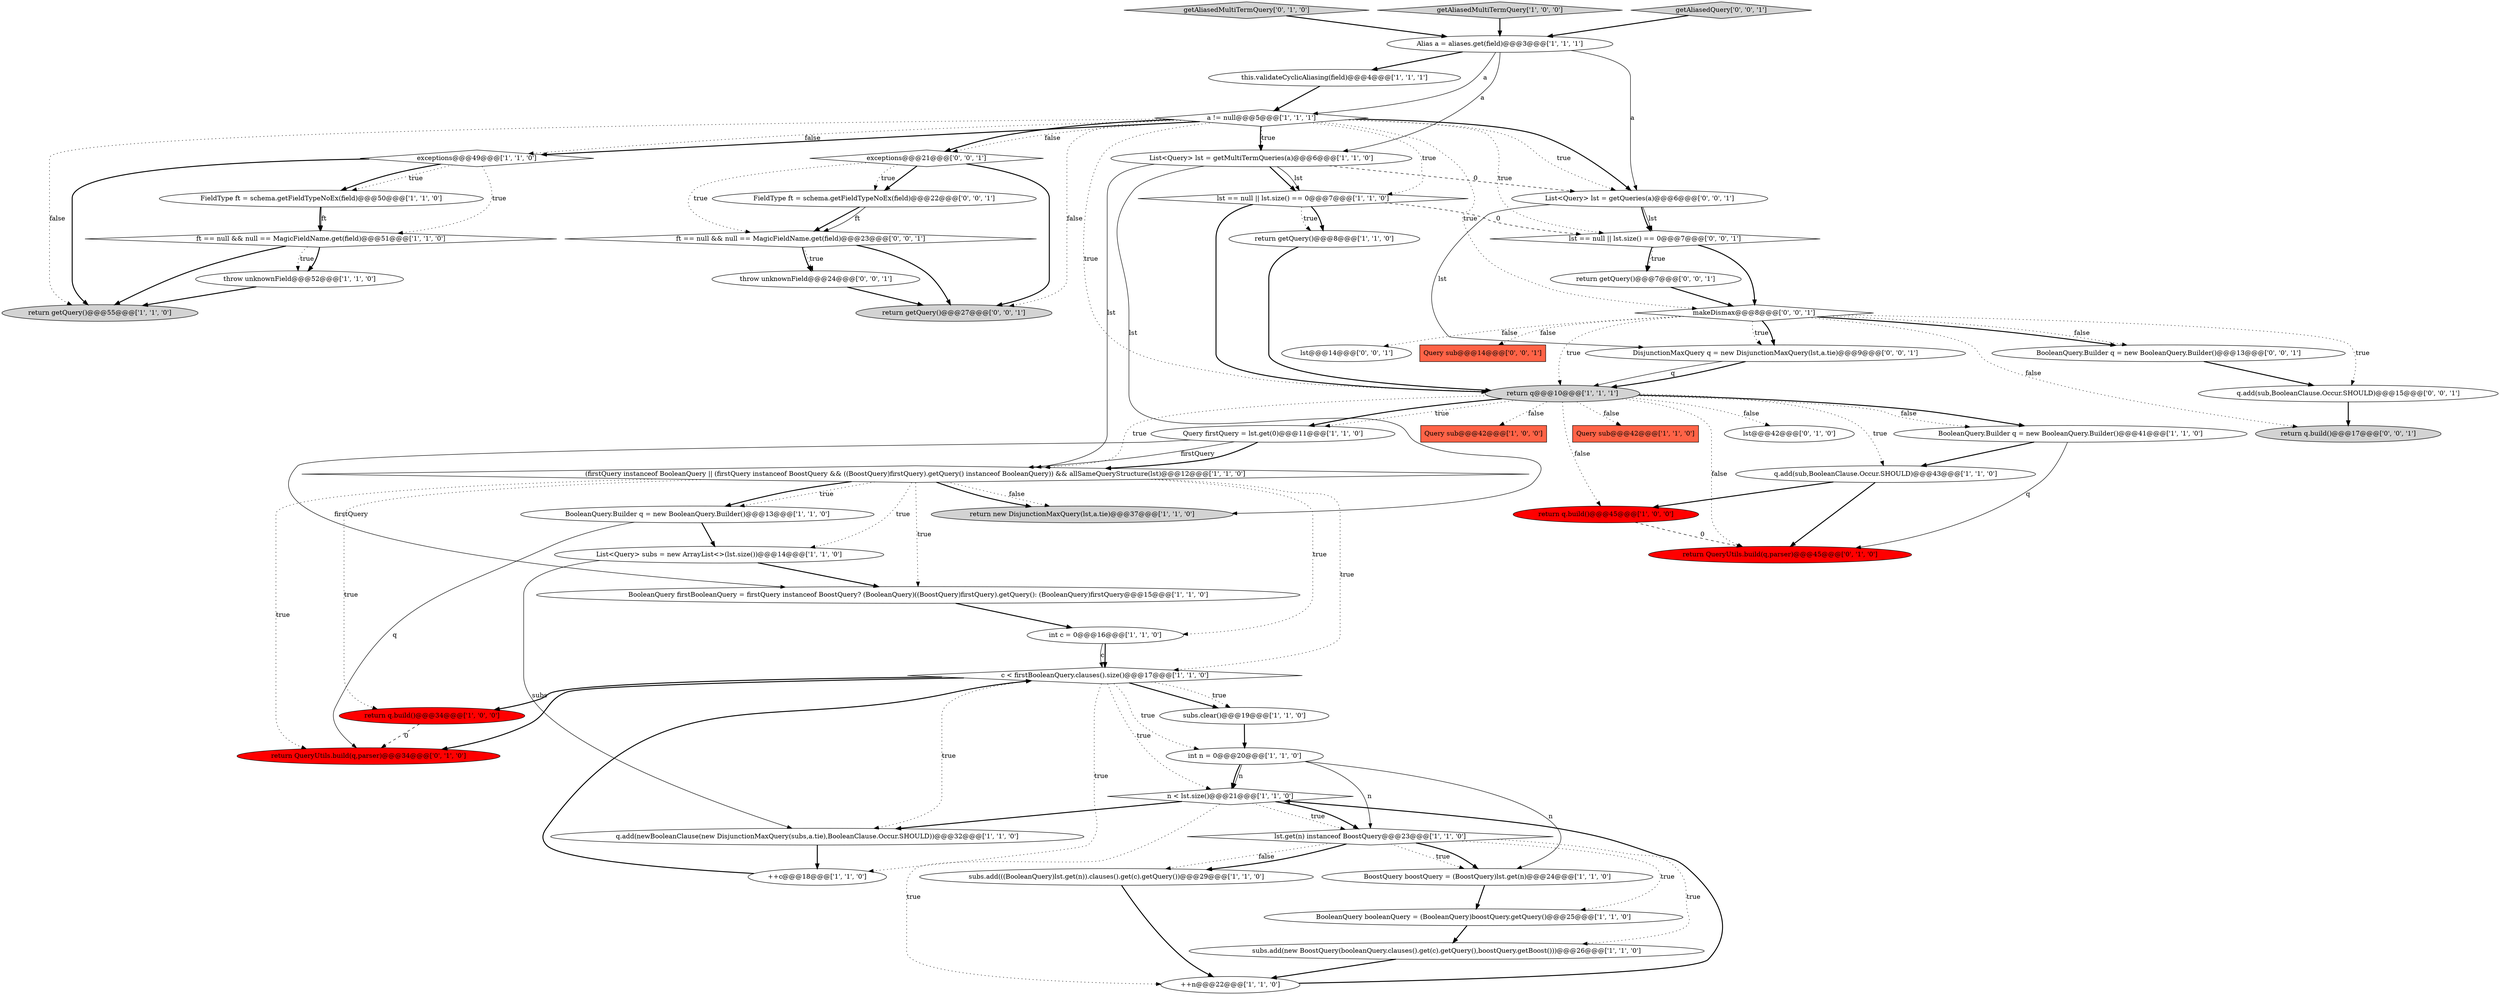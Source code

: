 digraph {
41 [style = filled, label = "getAliasedMultiTermQuery['0', '1', '0']", fillcolor = lightgray, shape = diamond image = "AAA0AAABBB2BBB"];
1 [style = filled, label = "getAliasedMultiTermQuery['1', '0', '0']", fillcolor = lightgray, shape = diamond image = "AAA0AAABBB1BBB"];
31 [style = filled, label = "Query sub@@@42@@@['1', '1', '0']", fillcolor = tomato, shape = box image = "AAA0AAABBB1BBB"];
25 [style = filled, label = "subs.add(((BooleanQuery)lst.get(n)).clauses().get(c).getQuery())@@@29@@@['1', '1', '0']", fillcolor = white, shape = ellipse image = "AAA0AAABBB1BBB"];
30 [style = filled, label = "BooleanQuery booleanQuery = (BooleanQuery)boostQuery.getQuery()@@@25@@@['1', '1', '0']", fillcolor = white, shape = ellipse image = "AAA0AAABBB1BBB"];
45 [style = filled, label = "throw unknownField@@@24@@@['0', '0', '1']", fillcolor = white, shape = ellipse image = "AAA0AAABBB3BBB"];
50 [style = filled, label = "Query sub@@@14@@@['0', '0', '1']", fillcolor = tomato, shape = box image = "AAA0AAABBB3BBB"];
10 [style = filled, label = "List<Query> lst = getMultiTermQueries(a)@@@6@@@['1', '1', '0']", fillcolor = white, shape = ellipse image = "AAA0AAABBB1BBB"];
2 [style = filled, label = "lst == null || lst.size() == 0@@@7@@@['1', '1', '0']", fillcolor = white, shape = diamond image = "AAA0AAABBB1BBB"];
35 [style = filled, label = "FieldType ft = schema.getFieldTypeNoEx(field)@@@50@@@['1', '1', '0']", fillcolor = white, shape = ellipse image = "AAA0AAABBB1BBB"];
37 [style = filled, label = "return new DisjunctionMaxQuery(lst,a.tie)@@@37@@@['1', '1', '0']", fillcolor = lightgray, shape = ellipse image = "AAA0AAABBB1BBB"];
49 [style = filled, label = "getAliasedQuery['0', '0', '1']", fillcolor = lightgray, shape = diamond image = "AAA0AAABBB3BBB"];
29 [style = filled, label = "q.add(newBooleanClause(new DisjunctionMaxQuery(subs,a.tie),BooleanClause.Occur.SHOULD))@@@32@@@['1', '1', '0']", fillcolor = white, shape = ellipse image = "AAA0AAABBB1BBB"];
44 [style = filled, label = "List<Query> lst = getQueries(a)@@@6@@@['0', '0', '1']", fillcolor = white, shape = ellipse image = "AAA0AAABBB3BBB"];
52 [style = filled, label = "q.add(sub,BooleanClause.Occur.SHOULD)@@@15@@@['0', '0', '1']", fillcolor = white, shape = ellipse image = "AAA0AAABBB3BBB"];
8 [style = filled, label = "exceptions@@@49@@@['1', '1', '0']", fillcolor = white, shape = diamond image = "AAA0AAABBB1BBB"];
22 [style = filled, label = "c < firstBooleanQuery.clauses().size()@@@17@@@['1', '1', '0']", fillcolor = white, shape = diamond image = "AAA0AAABBB1BBB"];
18 [style = filled, label = "BooleanQuery.Builder q = new BooleanQuery.Builder()@@@41@@@['1', '1', '0']", fillcolor = white, shape = ellipse image = "AAA0AAABBB1BBB"];
42 [style = filled, label = "makeDismax@@@8@@@['0', '0', '1']", fillcolor = white, shape = diamond image = "AAA0AAABBB3BBB"];
9 [style = filled, label = "BooleanQuery firstBooleanQuery = firstQuery instanceof BoostQuery? (BooleanQuery)((BoostQuery)firstQuery).getQuery(): (BooleanQuery)firstQuery@@@15@@@['1', '1', '0']", fillcolor = white, shape = ellipse image = "AAA0AAABBB1BBB"];
40 [style = filled, label = "return QueryUtils.build(q,parser)@@@34@@@['0', '1', '0']", fillcolor = red, shape = ellipse image = "AAA1AAABBB2BBB"];
3 [style = filled, label = "return getQuery()@@@8@@@['1', '1', '0']", fillcolor = white, shape = ellipse image = "AAA0AAABBB1BBB"];
12 [style = filled, label = "this.validateCyclicAliasing(field)@@@4@@@['1', '1', '1']", fillcolor = white, shape = ellipse image = "AAA0AAABBB1BBB"];
39 [style = filled, label = "lst@@@42@@@['0', '1', '0']", fillcolor = white, shape = ellipse image = "AAA0AAABBB2BBB"];
0 [style = filled, label = "int c = 0@@@16@@@['1', '1', '0']", fillcolor = white, shape = ellipse image = "AAA0AAABBB1BBB"];
36 [style = filled, label = "return getQuery()@@@55@@@['1', '1', '0']", fillcolor = lightgray, shape = ellipse image = "AAA0AAABBB1BBB"];
55 [style = filled, label = "return q.build()@@@17@@@['0', '0', '1']", fillcolor = lightgray, shape = ellipse image = "AAA0AAABBB3BBB"];
14 [style = filled, label = "subs.add(new BoostQuery(booleanQuery.clauses().get(c).getQuery(),boostQuery.getBoost()))@@@26@@@['1', '1', '0']", fillcolor = white, shape = ellipse image = "AAA0AAABBB1BBB"];
11 [style = filled, label = "n < lst.size()@@@21@@@['1', '1', '0']", fillcolor = white, shape = diamond image = "AAA0AAABBB1BBB"];
23 [style = filled, label = "int n = 0@@@20@@@['1', '1', '0']", fillcolor = white, shape = ellipse image = "AAA0AAABBB1BBB"];
24 [style = filled, label = "Query firstQuery = lst.get(0)@@@11@@@['1', '1', '0']", fillcolor = white, shape = ellipse image = "AAA0AAABBB1BBB"];
34 [style = filled, label = "q.add(sub,BooleanClause.Occur.SHOULD)@@@43@@@['1', '1', '0']", fillcolor = white, shape = ellipse image = "AAA0AAABBB1BBB"];
20 [style = filled, label = "return q.build()@@@45@@@['1', '0', '0']", fillcolor = red, shape = ellipse image = "AAA1AAABBB1BBB"];
4 [style = filled, label = "(firstQuery instanceof BooleanQuery || (firstQuery instanceof BoostQuery && ((BoostQuery)firstQuery).getQuery() instanceof BooleanQuery)) && allSameQueryStructure(lst)@@@12@@@['1', '1', '0']", fillcolor = white, shape = diamond image = "AAA0AAABBB1BBB"];
46 [style = filled, label = "BooleanQuery.Builder q = new BooleanQuery.Builder()@@@13@@@['0', '0', '1']", fillcolor = white, shape = ellipse image = "AAA0AAABBB3BBB"];
47 [style = filled, label = "exceptions@@@21@@@['0', '0', '1']", fillcolor = white, shape = diamond image = "AAA0AAABBB3BBB"];
56 [style = filled, label = "lst == null || lst.size() == 0@@@7@@@['0', '0', '1']", fillcolor = white, shape = diamond image = "AAA0AAABBB3BBB"];
6 [style = filled, label = "return q.build()@@@34@@@['1', '0', '0']", fillcolor = red, shape = ellipse image = "AAA1AAABBB1BBB"];
53 [style = filled, label = "ft == null && null == MagicFieldName.get(field)@@@23@@@['0', '0', '1']", fillcolor = white, shape = diamond image = "AAA0AAABBB3BBB"];
5 [style = filled, label = "List<Query> subs = new ArrayList<>(lst.size())@@@14@@@['1', '1', '0']", fillcolor = white, shape = ellipse image = "AAA0AAABBB1BBB"];
21 [style = filled, label = "a != null@@@5@@@['1', '1', '1']", fillcolor = white, shape = diamond image = "AAA0AAABBB1BBB"];
26 [style = filled, label = "Query sub@@@42@@@['1', '0', '0']", fillcolor = tomato, shape = box image = "AAA0AAABBB1BBB"];
54 [style = filled, label = "return getQuery()@@@7@@@['0', '0', '1']", fillcolor = white, shape = ellipse image = "AAA0AAABBB3BBB"];
27 [style = filled, label = "Alias a = aliases.get(field)@@@3@@@['1', '1', '1']", fillcolor = white, shape = ellipse image = "AAA0AAABBB1BBB"];
38 [style = filled, label = "return QueryUtils.build(q,parser)@@@45@@@['0', '1', '0']", fillcolor = red, shape = ellipse image = "AAA1AAABBB2BBB"];
51 [style = filled, label = "FieldType ft = schema.getFieldTypeNoEx(field)@@@22@@@['0', '0', '1']", fillcolor = white, shape = ellipse image = "AAA0AAABBB3BBB"];
33 [style = filled, label = "throw unknownField@@@52@@@['1', '1', '0']", fillcolor = white, shape = ellipse image = "AAA0AAABBB1BBB"];
17 [style = filled, label = "++n@@@22@@@['1', '1', '0']", fillcolor = white, shape = ellipse image = "AAA0AAABBB1BBB"];
43 [style = filled, label = "lst@@@14@@@['0', '0', '1']", fillcolor = white, shape = ellipse image = "AAA0AAABBB3BBB"];
57 [style = filled, label = "DisjunctionMaxQuery q = new DisjunctionMaxQuery(lst,a.tie)@@@9@@@['0', '0', '1']", fillcolor = white, shape = ellipse image = "AAA0AAABBB3BBB"];
48 [style = filled, label = "return getQuery()@@@27@@@['0', '0', '1']", fillcolor = lightgray, shape = ellipse image = "AAA0AAABBB3BBB"];
16 [style = filled, label = "subs.clear()@@@19@@@['1', '1', '0']", fillcolor = white, shape = ellipse image = "AAA0AAABBB1BBB"];
15 [style = filled, label = "ft == null && null == MagicFieldName.get(field)@@@51@@@['1', '1', '0']", fillcolor = white, shape = diamond image = "AAA0AAABBB1BBB"];
19 [style = filled, label = "++c@@@18@@@['1', '1', '0']", fillcolor = white, shape = ellipse image = "AAA0AAABBB1BBB"];
7 [style = filled, label = "lst.get(n) instanceof BoostQuery@@@23@@@['1', '1', '0']", fillcolor = white, shape = diamond image = "AAA0AAABBB1BBB"];
13 [style = filled, label = "BoostQuery boostQuery = (BoostQuery)lst.get(n)@@@24@@@['1', '1', '0']", fillcolor = white, shape = ellipse image = "AAA0AAABBB1BBB"];
32 [style = filled, label = "return q@@@10@@@['1', '1', '1']", fillcolor = lightgray, shape = ellipse image = "AAA0AAABBB1BBB"];
28 [style = filled, label = "BooleanQuery.Builder q = new BooleanQuery.Builder()@@@13@@@['1', '1', '0']", fillcolor = white, shape = ellipse image = "AAA0AAABBB1BBB"];
21->10 [style = bold, label=""];
32->38 [style = dotted, label="false"];
34->20 [style = bold, label=""];
5->9 [style = bold, label=""];
7->25 [style = dotted, label="false"];
23->7 [style = solid, label="n"];
24->9 [style = solid, label="firstQuery"];
1->27 [style = bold, label=""];
42->57 [style = dotted, label="true"];
21->8 [style = bold, label=""];
11->29 [style = bold, label=""];
14->17 [style = bold, label=""];
51->53 [style = bold, label=""];
52->55 [style = bold, label=""];
15->33 [style = dotted, label="true"];
45->48 [style = bold, label=""];
28->40 [style = solid, label="q"];
47->53 [style = dotted, label="true"];
56->54 [style = bold, label=""];
21->56 [style = dotted, label="true"];
8->36 [style = bold, label=""];
20->38 [style = dashed, label="0"];
22->16 [style = dotted, label="true"];
21->8 [style = dotted, label="false"];
47->51 [style = bold, label=""];
30->14 [style = bold, label=""];
56->54 [style = dotted, label="true"];
2->32 [style = bold, label=""];
32->18 [style = bold, label=""];
51->53 [style = solid, label="ft"];
32->26 [style = dotted, label="false"];
42->32 [style = dotted, label="true"];
53->48 [style = bold, label=""];
2->3 [style = dotted, label="true"];
11->7 [style = dotted, label="true"];
21->42 [style = dotted, label="true"];
22->29 [style = dotted, label="true"];
21->44 [style = bold, label=""];
28->5 [style = bold, label=""];
22->19 [style = dotted, label="true"];
32->24 [style = dotted, label="true"];
42->46 [style = bold, label=""];
22->23 [style = dotted, label="true"];
27->12 [style = bold, label=""];
47->48 [style = bold, label=""];
12->21 [style = bold, label=""];
32->20 [style = dotted, label="false"];
7->13 [style = dotted, label="true"];
4->0 [style = dotted, label="true"];
2->56 [style = dashed, label="0"];
21->32 [style = dotted, label="true"];
4->28 [style = dotted, label="true"];
32->18 [style = dotted, label="false"];
57->32 [style = bold, label=""];
27->10 [style = solid, label="a"];
27->21 [style = solid, label="a"];
4->22 [style = dotted, label="true"];
33->36 [style = bold, label=""];
35->15 [style = solid, label="ft"];
42->52 [style = dotted, label="true"];
27->44 [style = solid, label="a"];
47->51 [style = dotted, label="true"];
10->2 [style = bold, label=""];
21->48 [style = dotted, label="false"];
34->38 [style = bold, label=""];
4->37 [style = dotted, label="false"];
19->22 [style = bold, label=""];
0->22 [style = solid, label="c"];
15->33 [style = bold, label=""];
22->6 [style = bold, label=""];
15->36 [style = bold, label=""];
21->47 [style = bold, label=""];
4->5 [style = dotted, label="true"];
44->56 [style = bold, label=""];
41->27 [style = bold, label=""];
32->34 [style = dotted, label="true"];
32->4 [style = dotted, label="true"];
35->15 [style = bold, label=""];
8->35 [style = dotted, label="true"];
42->43 [style = dotted, label="false"];
22->16 [style = bold, label=""];
18->34 [style = bold, label=""];
2->3 [style = bold, label=""];
11->17 [style = dotted, label="true"];
8->15 [style = dotted, label="true"];
21->2 [style = dotted, label="true"];
23->11 [style = solid, label="n"];
6->40 [style = dashed, label="0"];
16->23 [style = bold, label=""];
21->10 [style = dotted, label="true"];
53->45 [style = dotted, label="true"];
25->17 [style = bold, label=""];
8->35 [style = bold, label=""];
10->2 [style = solid, label="lst"];
32->31 [style = dotted, label="false"];
5->29 [style = solid, label="subs"];
54->42 [style = bold, label=""];
29->19 [style = bold, label=""];
42->57 [style = bold, label=""];
18->38 [style = solid, label="q"];
24->4 [style = solid, label="firstQuery"];
44->57 [style = solid, label="lst"];
32->39 [style = dotted, label="false"];
23->11 [style = bold, label=""];
21->47 [style = dotted, label="false"];
23->13 [style = solid, label="n"];
57->32 [style = solid, label="q"];
22->40 [style = bold, label=""];
44->56 [style = solid, label="lst"];
7->13 [style = bold, label=""];
4->6 [style = dotted, label="true"];
42->46 [style = dotted, label="false"];
9->0 [style = bold, label=""];
10->37 [style = solid, label="lst"];
4->40 [style = dotted, label="true"];
10->44 [style = dashed, label="0"];
22->11 [style = dotted, label="true"];
13->30 [style = bold, label=""];
49->27 [style = bold, label=""];
46->52 [style = bold, label=""];
4->28 [style = bold, label=""];
56->42 [style = bold, label=""];
10->4 [style = solid, label="lst"];
24->4 [style = bold, label=""];
42->55 [style = dotted, label="false"];
4->37 [style = bold, label=""];
21->44 [style = dotted, label="true"];
0->22 [style = bold, label=""];
7->25 [style = bold, label=""];
42->50 [style = dotted, label="false"];
4->9 [style = dotted, label="true"];
3->32 [style = bold, label=""];
7->30 [style = dotted, label="true"];
32->24 [style = bold, label=""];
21->36 [style = dotted, label="false"];
53->45 [style = bold, label=""];
11->7 [style = bold, label=""];
17->11 [style = bold, label=""];
7->14 [style = dotted, label="true"];
}
